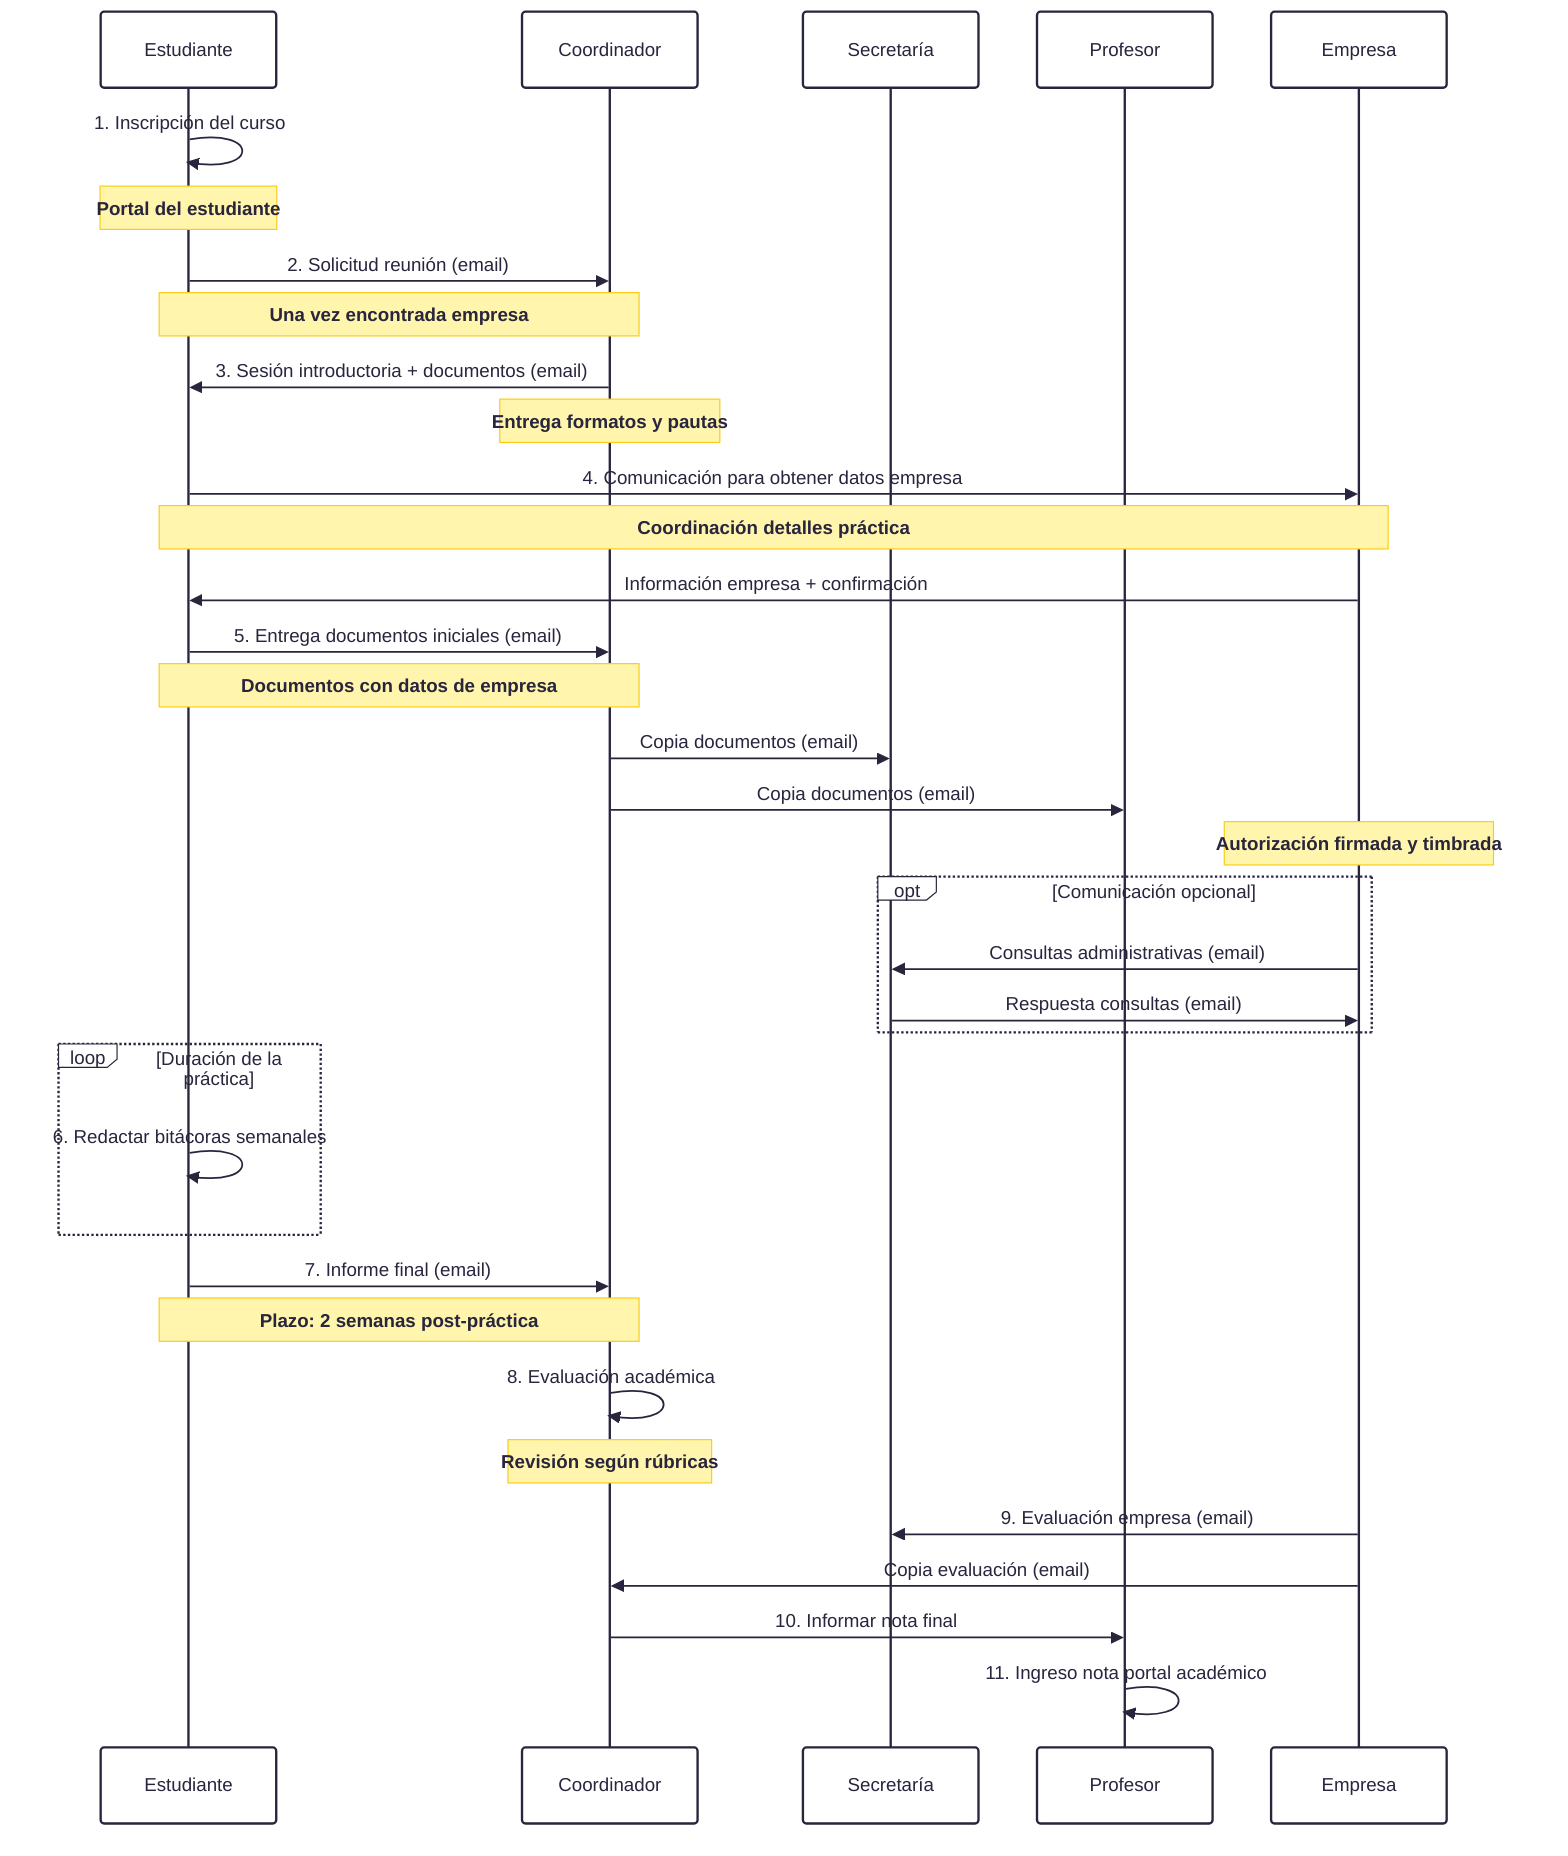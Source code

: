 ---
config:
  theme: redux
---
sequenceDiagram
    participant E as Estudiante
    participant C as Coordinador
    participant S as Secretaría
    participant P as Profesor
    participant Em as Empresa
    E->>E: 1. Inscripción del curso
    Note over E: Portal del estudiante
    E->>C: 2. Solicitud reunión (email)
    Note over E,C: Una vez encontrada empresa
    C->>E: 3. Sesión introductoria + documentos (email)
    Note over C: Entrega formatos y pautas
    E->>Em: 4. Comunicación para obtener datos empresa
    Note over E,Em: Coordinación detalles práctica
    Em->>E: Información empresa + confirmación
    E->>C: 5. Entrega documentos iniciales (email)
    Note over E,C: Documentos con datos de empresa
    C->>S: Copia documentos (email)
    C->>P: Copia documentos (email)
    Note over Em: Autorización firmada y timbrada
    opt Comunicación opcional
        Em->>S: Consultas administrativas (email)
        S->>Em: Respuesta consultas (email)
    end
    loop Duración de la práctica
        E->>E: 6. Redactar bitácoras semanales
    end
    E->>C: 7. Informe final (email)
    Note over E,C: Plazo: 2 semanas post-práctica
    C->>C: 8. Evaluación académica
    Note over C: Revisión según rúbricas
    Em->>S: 9. Evaluación empresa (email)
    Em->>C: Copia evaluación (email)
    C->>P: 10. Informar nota final
    P->>P: 11. Ingreso nota portal académico